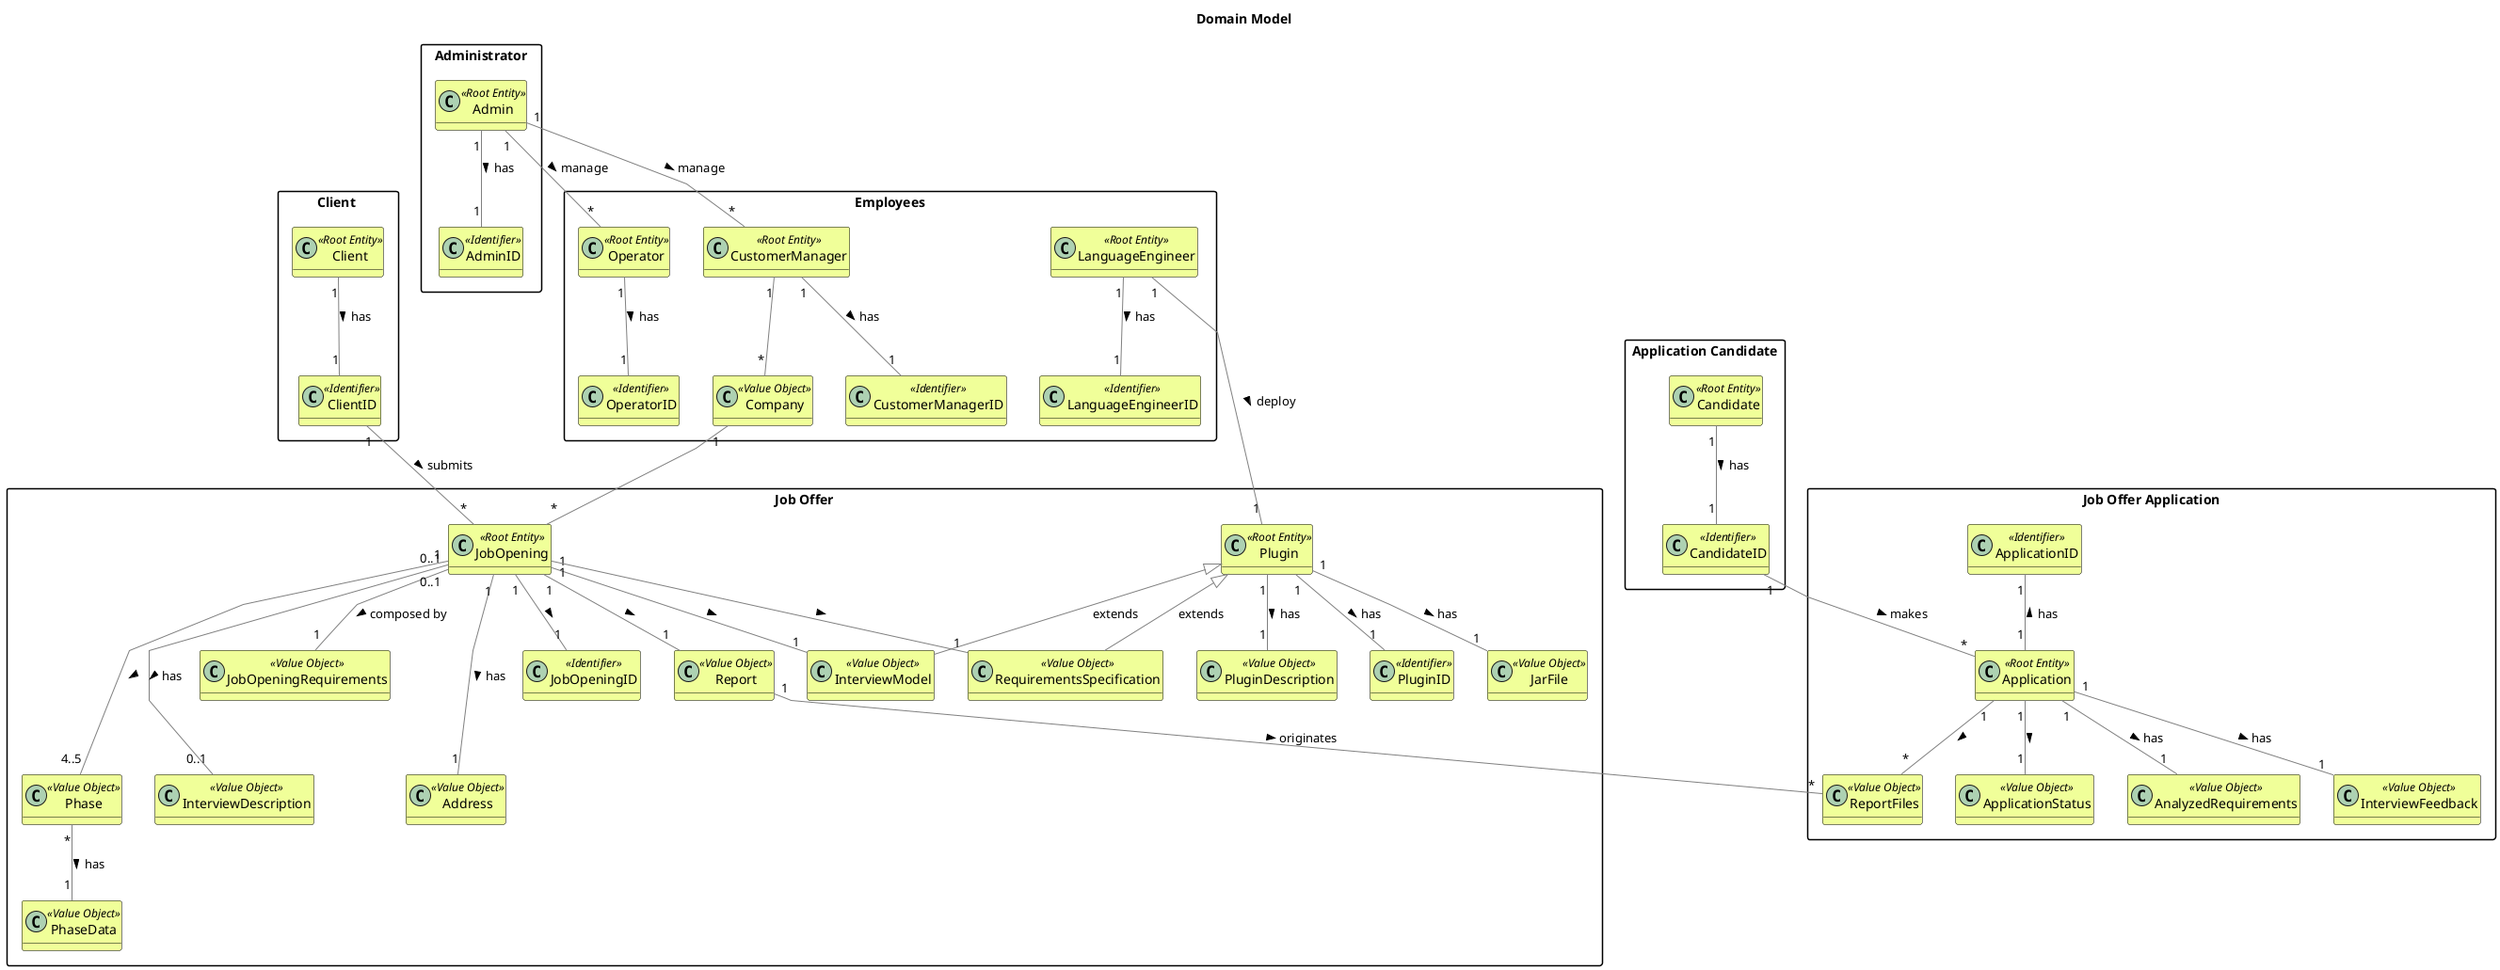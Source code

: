 @startuml

skinparam monochrome false
skinparam packageStyle rectangle
skinparam shadowing false
skinparam linetype polyline

top to bottom direction

skinparam classAttributeIconSize 0

skinparam class {
    LifeLineBorderColor DarkBlue
    LifeLineBackgroundColor APPLICATION
    BackgroundColor #F0FF99
    ArrowColor grey
    BorderColor black
}

skinparam card {
    LifeLineBorderColor Green
    LifeLineBackgroundColor APPLICATION
    BackgroundColor #F0FFDD
    ArrowColor DarkGrey
    BorderColor Black
}


hide methods

title Domain Model



skinparam packageStyle rectangle



package "Client " {

class Client <<Root Entity>>
class ClientID <<Identifier>>

}

package "Job Offer" {

class PhaseData <<Value Object>>
class Phase <<Value Object>>
class JobOpeningRequirements <<Value Object>>
class InterviewDescription <<Value Object>>
class JobOpening <<Root Entity>>
class JobOpeningID <<Identifier>>
class Report <<Value Object>>
class Address <<Value Object>>
class Plugin <<Root Entity>>
class JarFile <<Value Object>>
class PluginDescription <<Value Object>>
class PluginID <<Identifier>>
class InterviewModel <<Value Object>>
class RequirementsSpecification <<Value Object>>

}

package "Job Offer Application" {

class Application <<Root Entity>>
class ApplicationID <<Identifier>>
class ApplicationStatus <<Value Object>>
class AnalyzedRequirements <<Value Object>>
class InterviewFeedback <<Value Object>>
class ReportFiles <<Value Object>>

}

package "Employees" {

class CustomerManager <<Root Entity>>
class CustomerManagerID <<Identifier>>
class Operator <<Root Entity>>
class OperatorID <<Identifier>>
class LanguageEngineer <<Root Entity>>
class LanguageEngineerID <<Identifier>>
class Company <<Value Object>>


}

package "Application Candidate" {

class Candidate <<Root Entity>>
class CandidateID <<Identifier>>

}



package "Administrator"{

class Admin <<Root Entity>>
class AdminID <<Identifier>>


}




CustomerManager "1" -- "*" Company


Company "1" -- "*" JobOpening

Client "1" -- "1" ClientID  : has >

ClientID "1" -- "*" JobOpening : submits >

JobOpening "1" --- "4..5" Phase :  >
JobOpening "0..1" -- "1" JobOpeningRequirements : composed by >
JobOpening "0..1" --- "0..1" InterviewDescription : has >
JobOpening "1" -- "1" Report : >
JobOpening "1" --- "1" Address : has >
JobOpening "1" -- "1" JobOpeningID : >

Phase "*" -- "1" PhaseData : has >

Report "1" -- "*" ReportFiles : originates >

Application "1" -- "1" InterviewFeedback : has >
Application "1" -- "1" AnalyzedRequirements : has >
Application "1" -- "1" ApplicationStatus : >
Application "1" -- "*" ReportFiles : >
ApplicationID "1" -- "1" Application : < has


CustomerManager "1" -- "1" CustomerManagerID : has >
LanguageEngineer "1" -- "1" LanguageEngineerID : has >





CandidateID "1" -- "*" Application : makes >
Candidate "1" -- "1" CandidateID : has >

Admin "1" -- "1" AdminID : has >
Admin "1" -- "*" CustomerManager : manage >

Operator "1" -- "1" OperatorID : has >
Admin "1" -- "*" Operator : manage >





Plugin "1" -- "1" PluginDescription : has >
Plugin "1" -- "1" JarFile : has >
Plugin "1" -- "1" PluginID : has >

Plugin <|-- InterviewModel : extends
Plugin <|-- RequirementsSpecification : extends

JobOpening "1" -- "1" InterviewModel : >
JobOpening "1" -- "1" RequirementsSpecification : >

LanguageEngineer "1" -- "1" Plugin : deploy >



'class Process {
'    description
'}

'class ContractType {
'}

'class Mode {
'

'class Company{
'}

'class Numberofvacancies{
'}

'class Requirements{
'}

@enduml